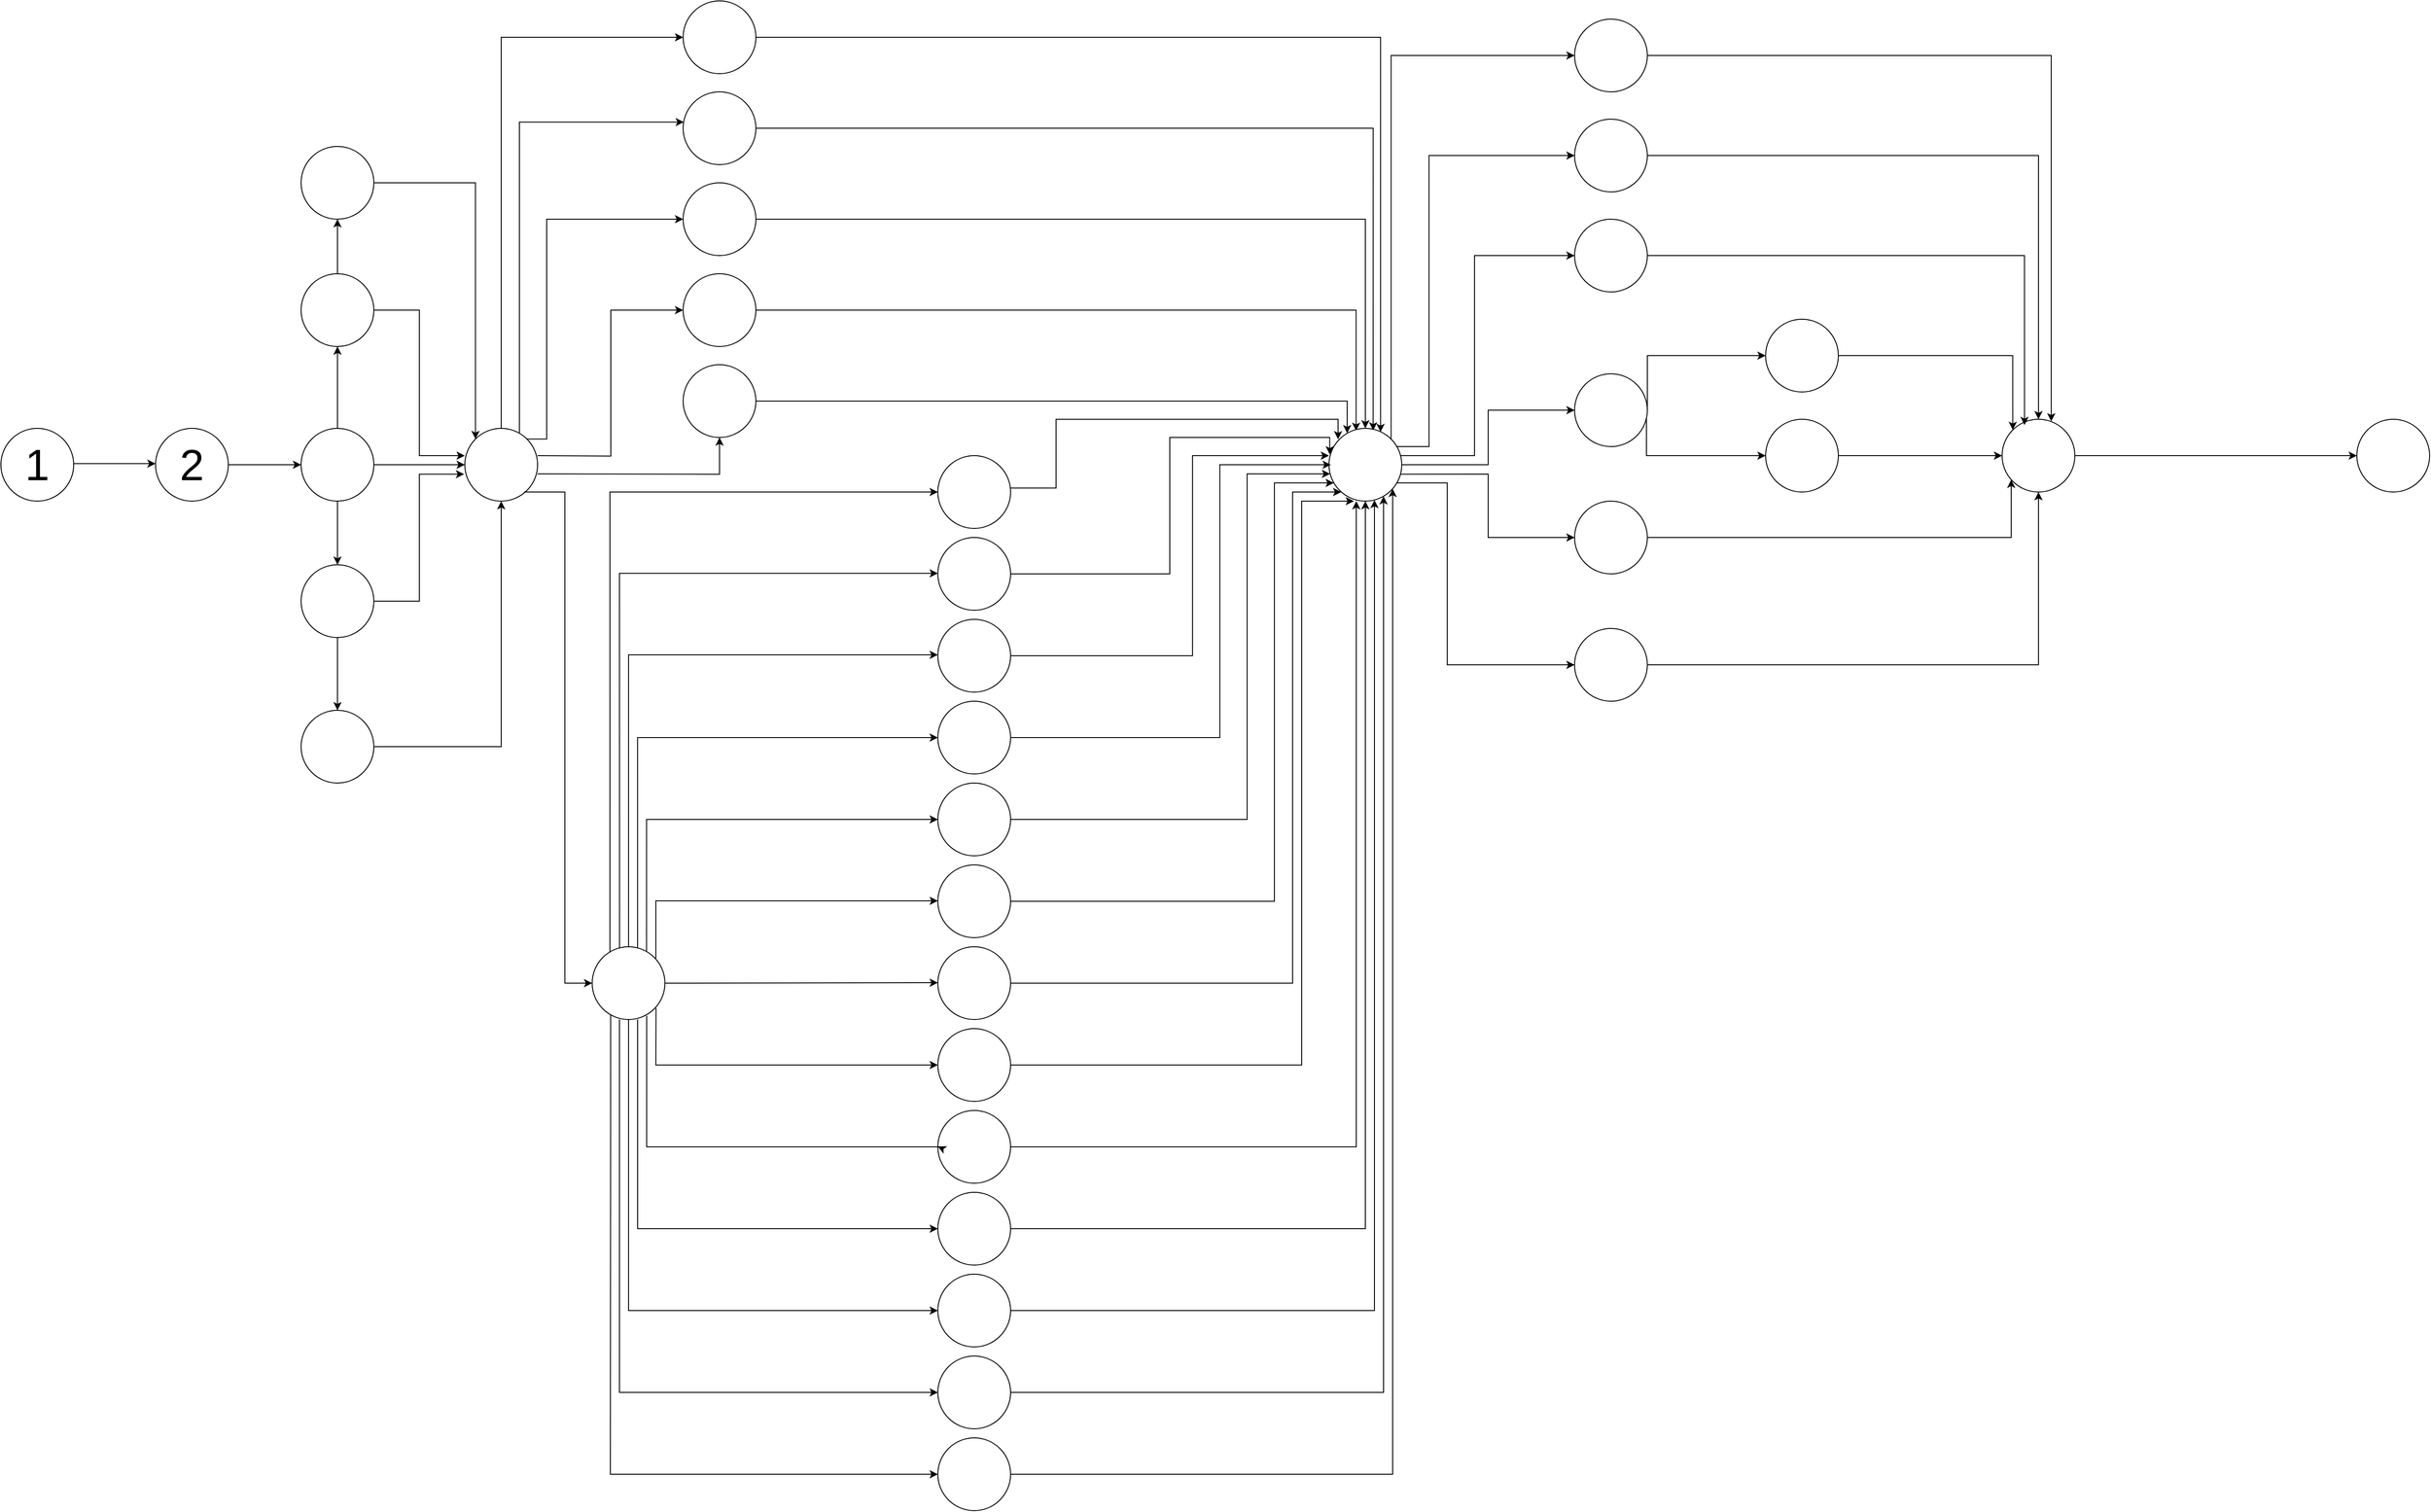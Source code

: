 <mxfile version="22.1.7" type="github">
  <diagram name="Page-1" id="XXb1IejKNrJXjLM5Afj6">
    <mxGraphModel dx="1235" dy="638" grid="1" gridSize="10" guides="1" tooltips="1" connect="1" arrows="1" fold="1" page="1" pageScale="1" pageWidth="3300" pageHeight="4681" math="0" shadow="0">
      <root>
        <mxCell id="0" />
        <mxCell id="1" parent="0" />
        <mxCell id="Bg_qymxzV5IfsE4DtpFk-2" value="" style="endArrow=classic;html=1;rounded=0;" edge="1" parent="1">
          <mxGeometry width="50" height="50" relative="1" as="geometry">
            <mxPoint x="120" y="848.75" as="sourcePoint" />
            <mxPoint x="210" y="848.75" as="targetPoint" />
          </mxGeometry>
        </mxCell>
        <mxCell id="Bg_qymxzV5IfsE4DtpFk-1" value="&lt;font style=&quot;font-size: 48px;&quot;&gt;1&lt;/font&gt;" style="ellipse;whiteSpace=wrap;html=1;aspect=fixed;" vertex="1" parent="1">
          <mxGeometry x="40" y="810" width="80" height="80" as="geometry" />
        </mxCell>
        <mxCell id="Bg_qymxzV5IfsE4DtpFk-44" value="" style="edgeStyle=orthogonalEdgeStyle;rounded=0;orthogonalLoop=1;jettySize=auto;html=1;" edge="1" parent="1" source="Bg_qymxzV5IfsE4DtpFk-3" target="Bg_qymxzV5IfsE4DtpFk-39">
          <mxGeometry relative="1" as="geometry" />
        </mxCell>
        <mxCell id="Bg_qymxzV5IfsE4DtpFk-3" value="&lt;font style=&quot;font-size: 48px;&quot;&gt;2&lt;/font&gt;" style="ellipse;whiteSpace=wrap;html=1;aspect=fixed;" vertex="1" parent="1">
          <mxGeometry x="210" y="810" width="80" height="80" as="geometry" />
        </mxCell>
        <mxCell id="Bg_qymxzV5IfsE4DtpFk-5" value="" style="ellipse;whiteSpace=wrap;html=1;aspect=fixed;" vertex="1" parent="1">
          <mxGeometry x="2630" y="800" width="80" height="80" as="geometry" />
        </mxCell>
        <mxCell id="Bg_qymxzV5IfsE4DtpFk-6" value="" style="ellipse;whiteSpace=wrap;html=1;aspect=fixed;" vertex="1" parent="1">
          <mxGeometry x="1770" y="360" width="80" height="80" as="geometry" />
        </mxCell>
        <mxCell id="Bg_qymxzV5IfsE4DtpFk-112" style="edgeStyle=orthogonalEdgeStyle;rounded=0;orthogonalLoop=1;jettySize=auto;html=1;entryX=0;entryY=0.5;entryDx=0;entryDy=0;" edge="1" parent="1" source="Bg_qymxzV5IfsE4DtpFk-7" target="Bg_qymxzV5IfsE4DtpFk-5">
          <mxGeometry relative="1" as="geometry" />
        </mxCell>
        <mxCell id="Bg_qymxzV5IfsE4DtpFk-7" value="" style="ellipse;whiteSpace=wrap;html=1;aspect=fixed;" vertex="1" parent="1">
          <mxGeometry x="2240" y="800" width="80" height="80" as="geometry" />
        </mxCell>
        <mxCell id="Bg_qymxzV5IfsE4DtpFk-111" style="edgeStyle=orthogonalEdgeStyle;rounded=0;orthogonalLoop=1;jettySize=auto;html=1;entryX=0;entryY=0.5;entryDx=0;entryDy=0;" edge="1" parent="1" source="Bg_qymxzV5IfsE4DtpFk-8" target="Bg_qymxzV5IfsE4DtpFk-7">
          <mxGeometry relative="1" as="geometry" />
        </mxCell>
        <mxCell id="Bg_qymxzV5IfsE4DtpFk-8" value="" style="ellipse;whiteSpace=wrap;html=1;aspect=fixed;" vertex="1" parent="1">
          <mxGeometry x="1980" y="800" width="80" height="80" as="geometry" />
        </mxCell>
        <mxCell id="Bg_qymxzV5IfsE4DtpFk-106" style="edgeStyle=orthogonalEdgeStyle;rounded=0;orthogonalLoop=1;jettySize=auto;html=1;entryX=0;entryY=0;entryDx=0;entryDy=0;" edge="1" parent="1" source="Bg_qymxzV5IfsE4DtpFk-9" target="Bg_qymxzV5IfsE4DtpFk-7">
          <mxGeometry relative="1" as="geometry" />
        </mxCell>
        <mxCell id="Bg_qymxzV5IfsE4DtpFk-9" value="" style="ellipse;whiteSpace=wrap;html=1;aspect=fixed;" vertex="1" parent="1">
          <mxGeometry x="1980" y="690" width="80" height="80" as="geometry" />
        </mxCell>
        <mxCell id="Bg_qymxzV5IfsE4DtpFk-10" value="" style="ellipse;whiteSpace=wrap;html=1;aspect=fixed;" vertex="1" parent="1">
          <mxGeometry x="1770" y="1030" width="80" height="80" as="geometry" />
        </mxCell>
        <mxCell id="Bg_qymxzV5IfsE4DtpFk-109" style="edgeStyle=orthogonalEdgeStyle;rounded=0;orthogonalLoop=1;jettySize=auto;html=1;" edge="1" parent="1" source="Bg_qymxzV5IfsE4DtpFk-11" target="Bg_qymxzV5IfsE4DtpFk-7">
          <mxGeometry relative="1" as="geometry">
            <Array as="points">
              <mxPoint x="2250" y="930" />
            </Array>
          </mxGeometry>
        </mxCell>
        <mxCell id="Bg_qymxzV5IfsE4DtpFk-11" value="" style="ellipse;whiteSpace=wrap;html=1;aspect=fixed;" vertex="1" parent="1">
          <mxGeometry x="1770" y="890" width="80" height="80" as="geometry" />
        </mxCell>
        <mxCell id="Bg_qymxzV5IfsE4DtpFk-101" style="edgeStyle=orthogonalEdgeStyle;rounded=0;orthogonalLoop=1;jettySize=auto;html=1;entryX=0;entryY=0.5;entryDx=0;entryDy=0;exitX=1;exitY=0.5;exitDx=0;exitDy=0;" edge="1" parent="1" source="Bg_qymxzV5IfsE4DtpFk-12" target="Bg_qymxzV5IfsE4DtpFk-9">
          <mxGeometry relative="1" as="geometry">
            <Array as="points">
              <mxPoint x="1850" y="730" />
            </Array>
          </mxGeometry>
        </mxCell>
        <mxCell id="Bg_qymxzV5IfsE4DtpFk-102" style="edgeStyle=orthogonalEdgeStyle;rounded=0;orthogonalLoop=1;jettySize=auto;html=1;entryX=0;entryY=0.5;entryDx=0;entryDy=0;exitX=1;exitY=0.5;exitDx=0;exitDy=0;" edge="1" parent="1" source="Bg_qymxzV5IfsE4DtpFk-12" target="Bg_qymxzV5IfsE4DtpFk-8">
          <mxGeometry relative="1" as="geometry">
            <Array as="points">
              <mxPoint x="1849" y="790" />
              <mxPoint x="1849" y="840" />
            </Array>
          </mxGeometry>
        </mxCell>
        <mxCell id="Bg_qymxzV5IfsE4DtpFk-12" value="" style="ellipse;whiteSpace=wrap;html=1;aspect=fixed;" vertex="1" parent="1">
          <mxGeometry x="1770" y="750" width="80" height="80" as="geometry" />
        </mxCell>
        <mxCell id="Bg_qymxzV5IfsE4DtpFk-13" value="" style="ellipse;whiteSpace=wrap;html=1;aspect=fixed;" vertex="1" parent="1">
          <mxGeometry x="1770" y="580" width="80" height="80" as="geometry" />
        </mxCell>
        <mxCell id="Bg_qymxzV5IfsE4DtpFk-104" style="edgeStyle=orthogonalEdgeStyle;rounded=0;orthogonalLoop=1;jettySize=auto;html=1;entryX=0.5;entryY=0;entryDx=0;entryDy=0;" edge="1" parent="1" source="Bg_qymxzV5IfsE4DtpFk-14" target="Bg_qymxzV5IfsE4DtpFk-7">
          <mxGeometry relative="1" as="geometry" />
        </mxCell>
        <mxCell id="Bg_qymxzV5IfsE4DtpFk-14" value="" style="ellipse;whiteSpace=wrap;html=1;aspect=fixed;" vertex="1" parent="1">
          <mxGeometry x="1770" y="470" width="80" height="80" as="geometry" />
        </mxCell>
        <mxCell id="Bg_qymxzV5IfsE4DtpFk-84" style="edgeStyle=orthogonalEdgeStyle;rounded=0;orthogonalLoop=1;jettySize=auto;html=1;" edge="1" parent="1" source="Bg_qymxzV5IfsE4DtpFk-15" target="Bg_qymxzV5IfsE4DtpFk-36">
          <mxGeometry relative="1" as="geometry">
            <mxPoint x="1540" y="885.077" as="targetPoint" />
            <Array as="points">
              <mxPoint x="1550" y="1780" />
            </Array>
          </mxGeometry>
        </mxCell>
        <mxCell id="Bg_qymxzV5IfsE4DtpFk-15" value="" style="ellipse;whiteSpace=wrap;html=1;aspect=fixed;" vertex="1" parent="1">
          <mxGeometry x="1070" y="1740" width="80" height="80" as="geometry" />
        </mxCell>
        <mxCell id="Bg_qymxzV5IfsE4DtpFk-82" style="edgeStyle=orthogonalEdgeStyle;rounded=0;orthogonalLoop=1;jettySize=auto;html=1;" edge="1" parent="1" source="Bg_qymxzV5IfsE4DtpFk-16" target="Bg_qymxzV5IfsE4DtpFk-36">
          <mxGeometry relative="1" as="geometry">
            <Array as="points">
              <mxPoint x="1570" y="1960" />
            </Array>
          </mxGeometry>
        </mxCell>
        <mxCell id="Bg_qymxzV5IfsE4DtpFk-16" value="" style="ellipse;whiteSpace=wrap;html=1;aspect=fixed;" vertex="1" parent="1">
          <mxGeometry x="1070" y="1920" width="80" height="80" as="geometry" />
        </mxCell>
        <mxCell id="Bg_qymxzV5IfsE4DtpFk-18" value="" style="ellipse;whiteSpace=wrap;html=1;aspect=fixed;" vertex="1" parent="1">
          <mxGeometry x="1070" y="1830" width="80" height="80" as="geometry" />
        </mxCell>
        <mxCell id="Bg_qymxzV5IfsE4DtpFk-85" style="edgeStyle=orthogonalEdgeStyle;rounded=0;orthogonalLoop=1;jettySize=auto;html=1;entryX=0.5;entryY=1;entryDx=0;entryDy=0;" edge="1" parent="1" source="Bg_qymxzV5IfsE4DtpFk-19" target="Bg_qymxzV5IfsE4DtpFk-36">
          <mxGeometry relative="1" as="geometry">
            <mxPoint x="1530" y="890.0" as="targetPoint" />
            <Array as="points">
              <mxPoint x="1540" y="1690" />
            </Array>
          </mxGeometry>
        </mxCell>
        <mxCell id="Bg_qymxzV5IfsE4DtpFk-19" value="" style="ellipse;whiteSpace=wrap;html=1;aspect=fixed;" vertex="1" parent="1">
          <mxGeometry x="1070" y="1650" width="80" height="80" as="geometry" />
        </mxCell>
        <mxCell id="Bg_qymxzV5IfsE4DtpFk-20" value="" style="ellipse;whiteSpace=wrap;html=1;aspect=fixed;" vertex="1" parent="1">
          <mxGeometry x="1070" y="1560" width="80" height="80" as="geometry" />
        </mxCell>
        <mxCell id="Bg_qymxzV5IfsE4DtpFk-21" value="" style="ellipse;whiteSpace=wrap;html=1;aspect=fixed;" vertex="1" parent="1">
          <mxGeometry x="1070" y="1470" width="80" height="80" as="geometry" />
        </mxCell>
        <mxCell id="Bg_qymxzV5IfsE4DtpFk-89" style="edgeStyle=orthogonalEdgeStyle;rounded=0;orthogonalLoop=1;jettySize=auto;html=1;" edge="1" parent="1" source="Bg_qymxzV5IfsE4DtpFk-22" target="Bg_qymxzV5IfsE4DtpFk-36">
          <mxGeometry relative="1" as="geometry">
            <mxPoint x="1470" y="910.0" as="targetPoint" />
            <Array as="points">
              <mxPoint x="1460" y="1420" />
              <mxPoint x="1460" y="880" />
            </Array>
          </mxGeometry>
        </mxCell>
        <mxCell id="Bg_qymxzV5IfsE4DtpFk-22" value="" style="ellipse;whiteSpace=wrap;html=1;aspect=fixed;" vertex="1" parent="1">
          <mxGeometry x="1070" y="1380" width="80" height="80" as="geometry" />
        </mxCell>
        <mxCell id="Bg_qymxzV5IfsE4DtpFk-23" value="" style="ellipse;whiteSpace=wrap;html=1;aspect=fixed;" vertex="1" parent="1">
          <mxGeometry x="1070" y="1290" width="80" height="80" as="geometry" />
        </mxCell>
        <mxCell id="Bg_qymxzV5IfsE4DtpFk-91" style="edgeStyle=orthogonalEdgeStyle;rounded=0;orthogonalLoop=1;jettySize=auto;html=1;" edge="1" parent="1" source="Bg_qymxzV5IfsE4DtpFk-24" target="Bg_qymxzV5IfsE4DtpFk-36">
          <mxGeometry relative="1" as="geometry">
            <Array as="points">
              <mxPoint x="1410" y="1240" />
              <mxPoint x="1410" y="860" />
            </Array>
          </mxGeometry>
        </mxCell>
        <mxCell id="Bg_qymxzV5IfsE4DtpFk-24" value="" style="ellipse;whiteSpace=wrap;html=1;aspect=fixed;" vertex="1" parent="1">
          <mxGeometry x="1070" y="1200" width="80" height="80" as="geometry" />
        </mxCell>
        <mxCell id="Bg_qymxzV5IfsE4DtpFk-25" value="" style="ellipse;whiteSpace=wrap;html=1;aspect=fixed;" vertex="1" parent="1">
          <mxGeometry x="1070" y="1110" width="80" height="80" as="geometry" />
        </mxCell>
        <mxCell id="Bg_qymxzV5IfsE4DtpFk-93" style="edgeStyle=orthogonalEdgeStyle;rounded=0;orthogonalLoop=1;jettySize=auto;html=1;entryX=0;entryY=0.375;entryDx=0;entryDy=0;entryPerimeter=0;" edge="1" parent="1" source="Bg_qymxzV5IfsE4DtpFk-26" target="Bg_qymxzV5IfsE4DtpFk-36">
          <mxGeometry relative="1" as="geometry">
            <mxPoint x="1490" y="860" as="targetPoint" />
            <Array as="points">
              <mxPoint x="1350" y="1060" />
              <mxPoint x="1350" y="840" />
            </Array>
          </mxGeometry>
        </mxCell>
        <mxCell id="Bg_qymxzV5IfsE4DtpFk-26" value="" style="ellipse;whiteSpace=wrap;html=1;aspect=fixed;" vertex="1" parent="1">
          <mxGeometry x="1070" y="1020" width="80" height="80" as="geometry" />
        </mxCell>
        <mxCell id="Bg_qymxzV5IfsE4DtpFk-81" style="edgeStyle=orthogonalEdgeStyle;rounded=0;orthogonalLoop=1;jettySize=auto;html=1;entryX=0.01;entryY=0.358;entryDx=0;entryDy=0;entryPerimeter=0;" edge="1" parent="1" source="Bg_qymxzV5IfsE4DtpFk-27" target="Bg_qymxzV5IfsE4DtpFk-36">
          <mxGeometry relative="1" as="geometry">
            <Array as="points">
              <mxPoint x="1325" y="970" />
              <mxPoint x="1325" y="820" />
              <mxPoint x="1501" y="820" />
            </Array>
          </mxGeometry>
        </mxCell>
        <mxCell id="Bg_qymxzV5IfsE4DtpFk-27" value="" style="ellipse;whiteSpace=wrap;html=1;aspect=fixed;" vertex="1" parent="1">
          <mxGeometry x="1070" y="930" width="80" height="80" as="geometry" />
        </mxCell>
        <mxCell id="Bg_qymxzV5IfsE4DtpFk-28" value="" style="ellipse;whiteSpace=wrap;html=1;aspect=fixed;" vertex="1" parent="1">
          <mxGeometry x="1070" y="840" width="80" height="80" as="geometry" />
        </mxCell>
        <mxCell id="Bg_qymxzV5IfsE4DtpFk-29" value="" style="ellipse;whiteSpace=wrap;html=1;aspect=fixed;" vertex="1" parent="1">
          <mxGeometry x="550" y="810" width="80" height="80" as="geometry" />
        </mxCell>
        <mxCell id="Bg_qymxzV5IfsE4DtpFk-30" value="" style="ellipse;whiteSpace=wrap;html=1;aspect=fixed;" vertex="1" parent="1">
          <mxGeometry x="690" y="1380" width="80" height="80" as="geometry" />
        </mxCell>
        <mxCell id="Bg_qymxzV5IfsE4DtpFk-75" style="edgeStyle=orthogonalEdgeStyle;rounded=0;orthogonalLoop=1;jettySize=auto;html=1;exitX=1;exitY=0.5;exitDx=0;exitDy=0;" edge="1" parent="1" source="Bg_qymxzV5IfsE4DtpFk-31" target="Bg_qymxzV5IfsE4DtpFk-36">
          <mxGeometry relative="1" as="geometry">
            <Array as="points">
              <mxPoint x="1520" y="780" />
            </Array>
          </mxGeometry>
        </mxCell>
        <mxCell id="Bg_qymxzV5IfsE4DtpFk-31" value="" style="ellipse;whiteSpace=wrap;html=1;aspect=fixed;" vertex="1" parent="1">
          <mxGeometry x="790" y="740" width="80" height="80" as="geometry" />
        </mxCell>
        <mxCell id="Bg_qymxzV5IfsE4DtpFk-77" style="edgeStyle=orthogonalEdgeStyle;rounded=0;orthogonalLoop=1;jettySize=auto;html=1;entryX=0.373;entryY=0.034;entryDx=0;entryDy=0;entryPerimeter=0;" edge="1" parent="1" source="Bg_qymxzV5IfsE4DtpFk-32" target="Bg_qymxzV5IfsE4DtpFk-36">
          <mxGeometry relative="1" as="geometry" />
        </mxCell>
        <mxCell id="Bg_qymxzV5IfsE4DtpFk-32" value="" style="ellipse;whiteSpace=wrap;html=1;aspect=fixed;" vertex="1" parent="1">
          <mxGeometry x="790" y="640" width="80" height="80" as="geometry" />
        </mxCell>
        <mxCell id="Bg_qymxzV5IfsE4DtpFk-78" style="edgeStyle=orthogonalEdgeStyle;rounded=0;orthogonalLoop=1;jettySize=auto;html=1;" edge="1" parent="1" source="Bg_qymxzV5IfsE4DtpFk-33" target="Bg_qymxzV5IfsE4DtpFk-36">
          <mxGeometry relative="1" as="geometry" />
        </mxCell>
        <mxCell id="Bg_qymxzV5IfsE4DtpFk-33" value="" style="ellipse;whiteSpace=wrap;html=1;aspect=fixed;" vertex="1" parent="1">
          <mxGeometry x="790" y="540" width="80" height="80" as="geometry" />
        </mxCell>
        <mxCell id="Bg_qymxzV5IfsE4DtpFk-79" style="edgeStyle=orthogonalEdgeStyle;rounded=0;orthogonalLoop=1;jettySize=auto;html=1;entryX=0.607;entryY=0.029;entryDx=0;entryDy=0;entryPerimeter=0;" edge="1" parent="1" source="Bg_qymxzV5IfsE4DtpFk-34" target="Bg_qymxzV5IfsE4DtpFk-36">
          <mxGeometry relative="1" as="geometry">
            <mxPoint x="1530" y="800.0" as="targetPoint" />
          </mxGeometry>
        </mxCell>
        <mxCell id="Bg_qymxzV5IfsE4DtpFk-34" value="" style="ellipse;whiteSpace=wrap;html=1;aspect=fixed;" vertex="1" parent="1">
          <mxGeometry x="790" y="440" width="80" height="80" as="geometry" />
        </mxCell>
        <mxCell id="Bg_qymxzV5IfsE4DtpFk-35" value="" style="ellipse;whiteSpace=wrap;html=1;aspect=fixed;" vertex="1" parent="1">
          <mxGeometry x="790" y="340" width="80" height="80" as="geometry" />
        </mxCell>
        <mxCell id="Bg_qymxzV5IfsE4DtpFk-94" style="edgeStyle=orthogonalEdgeStyle;rounded=0;orthogonalLoop=1;jettySize=auto;html=1;entryX=0;entryY=0.5;entryDx=0;entryDy=0;" edge="1" parent="1" source="Bg_qymxzV5IfsE4DtpFk-36" target="Bg_qymxzV5IfsE4DtpFk-12">
          <mxGeometry relative="1" as="geometry" />
        </mxCell>
        <mxCell id="Bg_qymxzV5IfsE4DtpFk-95" style="edgeStyle=orthogonalEdgeStyle;rounded=0;orthogonalLoop=1;jettySize=auto;html=1;exitX=1;exitY=0;exitDx=0;exitDy=0;entryX=0;entryY=0.5;entryDx=0;entryDy=0;" edge="1" parent="1" source="Bg_qymxzV5IfsE4DtpFk-36" target="Bg_qymxzV5IfsE4DtpFk-13">
          <mxGeometry relative="1" as="geometry">
            <Array as="points">
              <mxPoint x="1568" y="840" />
              <mxPoint x="1660" y="840" />
              <mxPoint x="1660" y="620" />
            </Array>
          </mxGeometry>
        </mxCell>
        <mxCell id="Bg_qymxzV5IfsE4DtpFk-98" style="edgeStyle=orthogonalEdgeStyle;rounded=0;orthogonalLoop=1;jettySize=auto;html=1;exitX=0.98;exitY=0.629;exitDx=0;exitDy=0;entryX=0;entryY=0.5;entryDx=0;entryDy=0;exitPerimeter=0;" edge="1" parent="1" source="Bg_qymxzV5IfsE4DtpFk-36" target="Bg_qymxzV5IfsE4DtpFk-11">
          <mxGeometry relative="1" as="geometry" />
        </mxCell>
        <mxCell id="Bg_qymxzV5IfsE4DtpFk-99" style="edgeStyle=orthogonalEdgeStyle;rounded=0;orthogonalLoop=1;jettySize=auto;html=1;entryX=0;entryY=0.5;entryDx=0;entryDy=0;" edge="1" parent="1" source="Bg_qymxzV5IfsE4DtpFk-36" target="Bg_qymxzV5IfsE4DtpFk-10">
          <mxGeometry relative="1" as="geometry">
            <Array as="points">
              <mxPoint x="1630" y="870" />
              <mxPoint x="1630" y="1070" />
            </Array>
          </mxGeometry>
        </mxCell>
        <mxCell id="Bg_qymxzV5IfsE4DtpFk-36" value="" style="ellipse;whiteSpace=wrap;html=1;aspect=fixed;" vertex="1" parent="1">
          <mxGeometry x="1500" y="810" width="80" height="80" as="geometry" />
        </mxCell>
        <mxCell id="Bg_qymxzV5IfsE4DtpFk-116" style="edgeStyle=orthogonalEdgeStyle;rounded=0;orthogonalLoop=1;jettySize=auto;html=1;entryX=0.5;entryY=1;entryDx=0;entryDy=0;" edge="1" parent="1" source="Bg_qymxzV5IfsE4DtpFk-37" target="Bg_qymxzV5IfsE4DtpFk-29">
          <mxGeometry relative="1" as="geometry" />
        </mxCell>
        <mxCell id="Bg_qymxzV5IfsE4DtpFk-37" value="" style="ellipse;whiteSpace=wrap;html=1;aspect=fixed;" vertex="1" parent="1">
          <mxGeometry x="370" y="1120" width="80" height="80" as="geometry" />
        </mxCell>
        <mxCell id="Bg_qymxzV5IfsE4DtpFk-48" value="" style="edgeStyle=orthogonalEdgeStyle;rounded=0;orthogonalLoop=1;jettySize=auto;html=1;" edge="1" parent="1" source="Bg_qymxzV5IfsE4DtpFk-38" target="Bg_qymxzV5IfsE4DtpFk-37">
          <mxGeometry relative="1" as="geometry" />
        </mxCell>
        <mxCell id="Bg_qymxzV5IfsE4DtpFk-38" value="" style="ellipse;whiteSpace=wrap;html=1;aspect=fixed;" vertex="1" parent="1">
          <mxGeometry x="370" y="960" width="80" height="80" as="geometry" />
        </mxCell>
        <mxCell id="Bg_qymxzV5IfsE4DtpFk-45" value="" style="edgeStyle=orthogonalEdgeStyle;rounded=0;orthogonalLoop=1;jettySize=auto;html=1;" edge="1" parent="1" source="Bg_qymxzV5IfsE4DtpFk-39" target="Bg_qymxzV5IfsE4DtpFk-40">
          <mxGeometry relative="1" as="geometry" />
        </mxCell>
        <mxCell id="Bg_qymxzV5IfsE4DtpFk-47" value="" style="edgeStyle=orthogonalEdgeStyle;rounded=0;orthogonalLoop=1;jettySize=auto;html=1;" edge="1" parent="1" source="Bg_qymxzV5IfsE4DtpFk-39" target="Bg_qymxzV5IfsE4DtpFk-38">
          <mxGeometry relative="1" as="geometry" />
        </mxCell>
        <mxCell id="Bg_qymxzV5IfsE4DtpFk-49" value="" style="edgeStyle=orthogonalEdgeStyle;rounded=0;orthogonalLoop=1;jettySize=auto;html=1;" edge="1" parent="1" source="Bg_qymxzV5IfsE4DtpFk-39" target="Bg_qymxzV5IfsE4DtpFk-29">
          <mxGeometry relative="1" as="geometry" />
        </mxCell>
        <mxCell id="Bg_qymxzV5IfsE4DtpFk-39" value="" style="ellipse;whiteSpace=wrap;html=1;aspect=fixed;" vertex="1" parent="1">
          <mxGeometry x="370" y="810" width="80" height="80" as="geometry" />
        </mxCell>
        <mxCell id="Bg_qymxzV5IfsE4DtpFk-46" value="" style="edgeStyle=orthogonalEdgeStyle;rounded=0;orthogonalLoop=1;jettySize=auto;html=1;" edge="1" parent="1" source="Bg_qymxzV5IfsE4DtpFk-40" target="Bg_qymxzV5IfsE4DtpFk-41">
          <mxGeometry relative="1" as="geometry" />
        </mxCell>
        <mxCell id="Bg_qymxzV5IfsE4DtpFk-40" value="" style="ellipse;whiteSpace=wrap;html=1;aspect=fixed;" vertex="1" parent="1">
          <mxGeometry x="370" y="640" width="80" height="80" as="geometry" />
        </mxCell>
        <mxCell id="Bg_qymxzV5IfsE4DtpFk-114" style="edgeStyle=orthogonalEdgeStyle;rounded=0;orthogonalLoop=1;jettySize=auto;html=1;entryX=0;entryY=0;entryDx=0;entryDy=0;" edge="1" parent="1" source="Bg_qymxzV5IfsE4DtpFk-41" target="Bg_qymxzV5IfsE4DtpFk-29">
          <mxGeometry relative="1" as="geometry" />
        </mxCell>
        <mxCell id="Bg_qymxzV5IfsE4DtpFk-41" value="" style="ellipse;whiteSpace=wrap;html=1;aspect=fixed;" vertex="1" parent="1">
          <mxGeometry x="370" y="500" width="80" height="80" as="geometry" />
        </mxCell>
        <mxCell id="Bg_qymxzV5IfsE4DtpFk-50" value="" style="edgeStyle=orthogonalEdgeStyle;rounded=0;orthogonalLoop=1;jettySize=auto;html=1;entryX=0;entryY=0.5;entryDx=0;entryDy=0;exitX=0.5;exitY=0;exitDx=0;exitDy=0;" edge="1" parent="1" source="Bg_qymxzV5IfsE4DtpFk-29" target="Bg_qymxzV5IfsE4DtpFk-35">
          <mxGeometry relative="1" as="geometry">
            <mxPoint x="580" y="804.16" as="sourcePoint" />
            <mxPoint x="780" y="385.83" as="targetPoint" />
            <Array as="points">
              <mxPoint x="590" y="380" />
            </Array>
          </mxGeometry>
        </mxCell>
        <mxCell id="Bg_qymxzV5IfsE4DtpFk-51" value="" style="edgeStyle=orthogonalEdgeStyle;rounded=0;orthogonalLoop=1;jettySize=auto;html=1;entryX=0;entryY=0.5;entryDx=0;entryDy=0;exitX=1;exitY=0;exitDx=0;exitDy=0;" edge="1" parent="1" source="Bg_qymxzV5IfsE4DtpFk-29" target="Bg_qymxzV5IfsE4DtpFk-33">
          <mxGeometry relative="1" as="geometry">
            <mxPoint x="610" y="808.33" as="sourcePoint" />
            <mxPoint x="710" y="808.33" as="targetPoint" />
            <Array as="points">
              <mxPoint x="640" y="822" />
              <mxPoint x="640" y="580" />
            </Array>
          </mxGeometry>
        </mxCell>
        <mxCell id="Bg_qymxzV5IfsE4DtpFk-52" value="" style="edgeStyle=orthogonalEdgeStyle;rounded=0;orthogonalLoop=1;jettySize=auto;html=1;entryX=0;entryY=0.5;entryDx=0;entryDy=0;" edge="1" parent="1" target="Bg_qymxzV5IfsE4DtpFk-32">
          <mxGeometry relative="1" as="geometry">
            <mxPoint x="630" y="840" as="sourcePoint" />
            <mxPoint x="730" y="840" as="targetPoint" />
          </mxGeometry>
        </mxCell>
        <mxCell id="Bg_qymxzV5IfsE4DtpFk-53" value="" style="edgeStyle=orthogonalEdgeStyle;rounded=0;orthogonalLoop=1;jettySize=auto;html=1;entryX=0.5;entryY=1;entryDx=0;entryDy=0;" edge="1" parent="1" target="Bg_qymxzV5IfsE4DtpFk-31">
          <mxGeometry relative="1" as="geometry">
            <mxPoint x="630" y="860" as="sourcePoint" />
            <mxPoint x="730" y="860" as="targetPoint" />
          </mxGeometry>
        </mxCell>
        <mxCell id="Bg_qymxzV5IfsE4DtpFk-54" value="" style="edgeStyle=orthogonalEdgeStyle;rounded=0;orthogonalLoop=1;jettySize=auto;html=1;entryX=0.01;entryY=0.415;entryDx=0;entryDy=0;entryPerimeter=0;" edge="1" parent="1" source="Bg_qymxzV5IfsE4DtpFk-29" target="Bg_qymxzV5IfsE4DtpFk-34">
          <mxGeometry relative="1" as="geometry">
            <mxPoint x="600" y="810" as="sourcePoint" />
            <mxPoint x="700" y="810" as="targetPoint" />
            <Array as="points">
              <mxPoint x="610" y="473" />
            </Array>
          </mxGeometry>
        </mxCell>
        <mxCell id="Bg_qymxzV5IfsE4DtpFk-55" value="" style="edgeStyle=orthogonalEdgeStyle;rounded=0;orthogonalLoop=1;jettySize=auto;html=1;exitX=0.813;exitY=0.875;exitDx=0;exitDy=0;exitPerimeter=0;entryX=0;entryY=0.5;entryDx=0;entryDy=0;" edge="1" parent="1" source="Bg_qymxzV5IfsE4DtpFk-29" target="Bg_qymxzV5IfsE4DtpFk-30">
          <mxGeometry relative="1" as="geometry">
            <mxPoint x="620" y="880" as="sourcePoint" />
            <mxPoint x="720" y="880" as="targetPoint" />
          </mxGeometry>
        </mxCell>
        <mxCell id="Bg_qymxzV5IfsE4DtpFk-56" value="" style="edgeStyle=orthogonalEdgeStyle;rounded=0;orthogonalLoop=1;jettySize=auto;html=1;entryX=0;entryY=0.5;entryDx=0;entryDy=0;exitX=0.244;exitY=0.079;exitDx=0;exitDy=0;exitPerimeter=0;" edge="1" parent="1" source="Bg_qymxzV5IfsE4DtpFk-30" target="Bg_qymxzV5IfsE4DtpFk-28">
          <mxGeometry relative="1" as="geometry">
            <mxPoint x="720" y="1380" as="sourcePoint" />
            <mxPoint x="820" y="1380" as="targetPoint" />
            <Array as="points">
              <mxPoint x="710" y="880" />
            </Array>
          </mxGeometry>
        </mxCell>
        <mxCell id="Bg_qymxzV5IfsE4DtpFk-57" value="" style="edgeStyle=orthogonalEdgeStyle;rounded=0;orthogonalLoop=1;jettySize=auto;html=1;exitX=0.624;exitY=0.014;exitDx=0;exitDy=0;exitPerimeter=0;" edge="1" parent="1" source="Bg_qymxzV5IfsE4DtpFk-30">
          <mxGeometry relative="1" as="geometry">
            <mxPoint x="740" y="1380" as="sourcePoint" />
            <mxPoint x="1070" y="1150" as="targetPoint" />
            <Array as="points">
              <mxPoint x="740" y="1150" />
            </Array>
          </mxGeometry>
        </mxCell>
        <mxCell id="Bg_qymxzV5IfsE4DtpFk-58" value="" style="edgeStyle=orthogonalEdgeStyle;rounded=0;orthogonalLoop=1;jettySize=auto;html=1;exitX=0.875;exitY=0.159;exitDx=0;exitDy=0;exitPerimeter=0;" edge="1" parent="1" source="Bg_qymxzV5IfsE4DtpFk-30">
          <mxGeometry relative="1" as="geometry">
            <mxPoint x="970" y="1329.52" as="sourcePoint" />
            <mxPoint x="1070" y="1329.52" as="targetPoint" />
            <Array as="points">
              <mxPoint x="760" y="1329" />
            </Array>
          </mxGeometry>
        </mxCell>
        <mxCell id="Bg_qymxzV5IfsE4DtpFk-59" value="" style="edgeStyle=orthogonalEdgeStyle;rounded=0;orthogonalLoop=1;jettySize=auto;html=1;exitX=0.747;exitY=0.069;exitDx=0;exitDy=0;exitPerimeter=0;" edge="1" parent="1" source="Bg_qymxzV5IfsE4DtpFk-30">
          <mxGeometry relative="1" as="geometry">
            <mxPoint x="970" y="1239.52" as="sourcePoint" />
            <mxPoint x="1070" y="1239.52" as="targetPoint" />
            <Array as="points">
              <mxPoint x="750" y="1240" />
              <mxPoint x="1070" y="1240" />
            </Array>
          </mxGeometry>
        </mxCell>
        <mxCell id="Bg_qymxzV5IfsE4DtpFk-60" value="" style="edgeStyle=orthogonalEdgeStyle;rounded=0;orthogonalLoop=1;jettySize=auto;html=1;exitX=1;exitY=0.5;exitDx=0;exitDy=0;" edge="1" parent="1" source="Bg_qymxzV5IfsE4DtpFk-30">
          <mxGeometry relative="1" as="geometry">
            <mxPoint x="970" y="1419.52" as="sourcePoint" />
            <mxPoint x="1070" y="1419.52" as="targetPoint" />
          </mxGeometry>
        </mxCell>
        <mxCell id="Bg_qymxzV5IfsE4DtpFk-61" value="" style="edgeStyle=orthogonalEdgeStyle;rounded=0;orthogonalLoop=1;jettySize=auto;html=1;exitX=0.5;exitY=0;exitDx=0;exitDy=0;entryX=0.125;entryY=0.488;entryDx=0;entryDy=0;entryPerimeter=0;" edge="1" parent="1" source="Bg_qymxzV5IfsE4DtpFk-30">
          <mxGeometry relative="1" as="geometry">
            <mxPoint x="748.284" y="1391.716" as="sourcePoint" />
            <mxPoint x="1070" y="1059.04" as="targetPoint" />
            <Array as="points">
              <mxPoint x="730" y="1380" />
              <mxPoint x="730" y="1059" />
            </Array>
          </mxGeometry>
        </mxCell>
        <mxCell id="Bg_qymxzV5IfsE4DtpFk-62" value="" style="edgeStyle=orthogonalEdgeStyle;rounded=0;orthogonalLoop=1;jettySize=auto;html=1;exitX=0.376;exitY=0.021;exitDx=0;exitDy=0;exitPerimeter=0;" edge="1" parent="1" source="Bg_qymxzV5IfsE4DtpFk-30">
          <mxGeometry relative="1" as="geometry">
            <mxPoint x="970" y="969.38" as="sourcePoint" />
            <mxPoint x="1070" y="969.38" as="targetPoint" />
            <Array as="points">
              <mxPoint x="720" y="1380" />
              <mxPoint x="720" y="969" />
            </Array>
          </mxGeometry>
        </mxCell>
        <mxCell id="Bg_qymxzV5IfsE4DtpFk-63" value="" style="edgeStyle=orthogonalEdgeStyle;rounded=0;orthogonalLoop=1;jettySize=auto;html=1;entryX=0;entryY=0.5;entryDx=0;entryDy=0;exitX=0.877;exitY=0.84;exitDx=0;exitDy=0;exitPerimeter=0;" edge="1" parent="1" source="Bg_qymxzV5IfsE4DtpFk-30" target="Bg_qymxzV5IfsE4DtpFk-21">
          <mxGeometry relative="1" as="geometry">
            <mxPoint x="760" y="1450" as="sourcePoint" />
            <mxPoint x="1046.11" y="1509.52" as="targetPoint" />
            <Array as="points">
              <mxPoint x="760" y="1450" />
              <mxPoint x="760" y="1450" />
              <mxPoint x="760" y="1510" />
            </Array>
          </mxGeometry>
        </mxCell>
        <mxCell id="Bg_qymxzV5IfsE4DtpFk-64" value="" style="edgeStyle=orthogonalEdgeStyle;rounded=0;orthogonalLoop=1;jettySize=auto;html=1;exitX=0.749;exitY=0.949;exitDx=0;exitDy=0;exitPerimeter=0;" edge="1" parent="1" source="Bg_qymxzV5IfsE4DtpFk-30">
          <mxGeometry relative="1" as="geometry">
            <mxPoint x="970" y="1599.52" as="sourcePoint" />
            <mxPoint x="1070" y="1599.52" as="targetPoint" />
            <Array as="points">
              <mxPoint x="750" y="1600" />
              <mxPoint x="1071" y="1600" />
            </Array>
          </mxGeometry>
        </mxCell>
        <mxCell id="Bg_qymxzV5IfsE4DtpFk-71" value="" style="edgeStyle=orthogonalEdgeStyle;rounded=0;orthogonalLoop=1;jettySize=auto;html=1;exitX=0.749;exitY=0.949;exitDx=0;exitDy=0;exitPerimeter=0;entryX=0;entryY=0.5;entryDx=0;entryDy=0;" edge="1" parent="1" target="Bg_qymxzV5IfsE4DtpFk-19">
          <mxGeometry relative="1" as="geometry">
            <mxPoint x="740" y="1460" as="sourcePoint" />
            <mxPoint x="1060" y="1603.52" as="targetPoint" />
            <Array as="points">
              <mxPoint x="740" y="1690" />
            </Array>
          </mxGeometry>
        </mxCell>
        <mxCell id="Bg_qymxzV5IfsE4DtpFk-72" value="" style="edgeStyle=orthogonalEdgeStyle;rounded=0;orthogonalLoop=1;jettySize=auto;html=1;entryX=0;entryY=0.5;entryDx=0;entryDy=0;exitX=0.5;exitY=1;exitDx=0;exitDy=0;" edge="1" parent="1" source="Bg_qymxzV5IfsE4DtpFk-30">
          <mxGeometry relative="1" as="geometry">
            <mxPoint x="730" y="1510" as="sourcePoint" />
            <mxPoint x="1070" y="1780" as="targetPoint" />
            <Array as="points">
              <mxPoint x="730" y="1780" />
            </Array>
          </mxGeometry>
        </mxCell>
        <mxCell id="Bg_qymxzV5IfsE4DtpFk-73" value="" style="edgeStyle=orthogonalEdgeStyle;rounded=0;orthogonalLoop=1;jettySize=auto;html=1;entryX=0;entryY=0.5;entryDx=0;entryDy=0;" edge="1" parent="1" target="Bg_qymxzV5IfsE4DtpFk-18">
          <mxGeometry relative="1" as="geometry">
            <mxPoint x="720" y="1460" as="sourcePoint" />
            <mxPoint x="1060" y="1830" as="targetPoint" />
            <Array as="points">
              <mxPoint x="720" y="1870" />
            </Array>
          </mxGeometry>
        </mxCell>
        <mxCell id="Bg_qymxzV5IfsE4DtpFk-74" value="" style="edgeStyle=orthogonalEdgeStyle;rounded=0;orthogonalLoop=1;jettySize=auto;html=1;entryX=0;entryY=0.5;entryDx=0;entryDy=0;exitX=0.254;exitY=0.933;exitDx=0;exitDy=0;exitPerimeter=0;" edge="1" parent="1" source="Bg_qymxzV5IfsE4DtpFk-30" target="Bg_qymxzV5IfsE4DtpFk-16">
          <mxGeometry relative="1" as="geometry">
            <mxPoint x="700" y="1550" as="sourcePoint" />
            <mxPoint x="1050" y="1960" as="targetPoint" />
            <Array as="points">
              <mxPoint x="710" y="1550" />
              <mxPoint x="710" y="1960" />
            </Array>
          </mxGeometry>
        </mxCell>
        <mxCell id="Bg_qymxzV5IfsE4DtpFk-76" style="edgeStyle=orthogonalEdgeStyle;rounded=0;orthogonalLoop=1;jettySize=auto;html=1;exitX=1;exitY=0.5;exitDx=0;exitDy=0;" edge="1" parent="1">
          <mxGeometry relative="1" as="geometry">
            <mxPoint x="1150" y="875.62" as="sourcePoint" />
            <mxPoint x="1510" y="822" as="targetPoint" />
            <Array as="points">
              <mxPoint x="1200" y="876" />
              <mxPoint x="1200" y="800" />
              <mxPoint x="1510" y="800" />
              <mxPoint x="1510" y="822" />
            </Array>
          </mxGeometry>
        </mxCell>
        <mxCell id="Bg_qymxzV5IfsE4DtpFk-80" style="edgeStyle=orthogonalEdgeStyle;rounded=0;orthogonalLoop=1;jettySize=auto;html=1;entryX=0.709;entryY=0.05;entryDx=0;entryDy=0;entryPerimeter=0;" edge="1" parent="1" source="Bg_qymxzV5IfsE4DtpFk-35" target="Bg_qymxzV5IfsE4DtpFk-36">
          <mxGeometry relative="1" as="geometry" />
        </mxCell>
        <mxCell id="Bg_qymxzV5IfsE4DtpFk-83" style="edgeStyle=orthogonalEdgeStyle;rounded=0;orthogonalLoop=1;jettySize=auto;html=1;" edge="1" parent="1" source="Bg_qymxzV5IfsE4DtpFk-18" target="Bg_qymxzV5IfsE4DtpFk-36">
          <mxGeometry relative="1" as="geometry">
            <Array as="points">
              <mxPoint x="1560" y="1870" />
            </Array>
          </mxGeometry>
        </mxCell>
        <mxCell id="Bg_qymxzV5IfsE4DtpFk-87" style="edgeStyle=orthogonalEdgeStyle;rounded=0;orthogonalLoop=1;jettySize=auto;html=1;" edge="1" parent="1" source="Bg_qymxzV5IfsE4DtpFk-20">
          <mxGeometry relative="1" as="geometry">
            <mxPoint x="1530" y="890" as="targetPoint" />
            <Array as="points">
              <mxPoint x="1530" y="1600" />
              <mxPoint x="1530" y="890" />
            </Array>
          </mxGeometry>
        </mxCell>
        <mxCell id="Bg_qymxzV5IfsE4DtpFk-88" style="edgeStyle=orthogonalEdgeStyle;rounded=0;orthogonalLoop=1;jettySize=auto;html=1;entryX=0.343;entryY=1;entryDx=0;entryDy=0;entryPerimeter=0;" edge="1" parent="1" source="Bg_qymxzV5IfsE4DtpFk-21" target="Bg_qymxzV5IfsE4DtpFk-36">
          <mxGeometry relative="1" as="geometry">
            <Array as="points">
              <mxPoint x="1470" y="1510" />
              <mxPoint x="1470" y="890" />
            </Array>
          </mxGeometry>
        </mxCell>
        <mxCell id="Bg_qymxzV5IfsE4DtpFk-90" style="edgeStyle=orthogonalEdgeStyle;rounded=0;orthogonalLoop=1;jettySize=auto;html=1;" edge="1" parent="1" source="Bg_qymxzV5IfsE4DtpFk-23" target="Bg_qymxzV5IfsE4DtpFk-36">
          <mxGeometry relative="1" as="geometry">
            <Array as="points">
              <mxPoint x="1440" y="1330" />
              <mxPoint x="1440" y="870" />
            </Array>
          </mxGeometry>
        </mxCell>
        <mxCell id="Bg_qymxzV5IfsE4DtpFk-92" style="edgeStyle=orthogonalEdgeStyle;rounded=0;orthogonalLoop=1;jettySize=auto;html=1;" edge="1" parent="1" source="Bg_qymxzV5IfsE4DtpFk-25">
          <mxGeometry relative="1" as="geometry">
            <mxPoint x="1502" y="850" as="targetPoint" />
            <Array as="points">
              <mxPoint x="1380" y="1150" />
              <mxPoint x="1380" y="850" />
              <mxPoint x="1502" y="850" />
            </Array>
          </mxGeometry>
        </mxCell>
        <mxCell id="Bg_qymxzV5IfsE4DtpFk-96" style="edgeStyle=orthogonalEdgeStyle;rounded=0;orthogonalLoop=1;jettySize=auto;html=1;exitX=1;exitY=0;exitDx=0;exitDy=0;entryX=0;entryY=0.5;entryDx=0;entryDy=0;" edge="1" parent="1" source="Bg_qymxzV5IfsE4DtpFk-36">
          <mxGeometry relative="1" as="geometry">
            <mxPoint x="1568" y="602" as="sourcePoint" />
            <mxPoint x="1770" y="400" as="targetPoint" />
            <Array as="points">
              <mxPoint x="1568" y="400" />
            </Array>
          </mxGeometry>
        </mxCell>
        <mxCell id="Bg_qymxzV5IfsE4DtpFk-97" style="edgeStyle=orthogonalEdgeStyle;rounded=0;orthogonalLoop=1;jettySize=auto;html=1;entryX=0;entryY=0.5;entryDx=0;entryDy=0;" edge="1" parent="1" source="Bg_qymxzV5IfsE4DtpFk-36">
          <mxGeometry relative="1" as="geometry">
            <mxPoint x="1568" y="712" as="sourcePoint" />
            <mxPoint x="1770" y="510" as="targetPoint" />
            <Array as="points">
              <mxPoint x="1610" y="830" />
              <mxPoint x="1610" y="510" />
            </Array>
          </mxGeometry>
        </mxCell>
        <mxCell id="Bg_qymxzV5IfsE4DtpFk-103" style="edgeStyle=orthogonalEdgeStyle;rounded=0;orthogonalLoop=1;jettySize=auto;html=1;entryX=0.675;entryY=0.029;entryDx=0;entryDy=0;entryPerimeter=0;" edge="1" parent="1" source="Bg_qymxzV5IfsE4DtpFk-6" target="Bg_qymxzV5IfsE4DtpFk-7">
          <mxGeometry relative="1" as="geometry" />
        </mxCell>
        <mxCell id="Bg_qymxzV5IfsE4DtpFk-105" style="edgeStyle=orthogonalEdgeStyle;rounded=0;orthogonalLoop=1;jettySize=auto;html=1;entryX=0.308;entryY=0.079;entryDx=0;entryDy=0;entryPerimeter=0;" edge="1" parent="1" source="Bg_qymxzV5IfsE4DtpFk-13" target="Bg_qymxzV5IfsE4DtpFk-7">
          <mxGeometry relative="1" as="geometry" />
        </mxCell>
        <mxCell id="Bg_qymxzV5IfsE4DtpFk-110" style="edgeStyle=orthogonalEdgeStyle;rounded=0;orthogonalLoop=1;jettySize=auto;html=1;" edge="1" parent="1" source="Bg_qymxzV5IfsE4DtpFk-10" target="Bg_qymxzV5IfsE4DtpFk-7">
          <mxGeometry relative="1" as="geometry">
            <Array as="points">
              <mxPoint x="2280" y="1070" />
            </Array>
          </mxGeometry>
        </mxCell>
        <mxCell id="Bg_qymxzV5IfsE4DtpFk-113" style="edgeStyle=orthogonalEdgeStyle;rounded=0;orthogonalLoop=1;jettySize=auto;html=1;entryX=0;entryY=0.375;entryDx=0;entryDy=0;entryPerimeter=0;" edge="1" parent="1" source="Bg_qymxzV5IfsE4DtpFk-40" target="Bg_qymxzV5IfsE4DtpFk-29">
          <mxGeometry relative="1" as="geometry" />
        </mxCell>
        <mxCell id="Bg_qymxzV5IfsE4DtpFk-115" style="edgeStyle=orthogonalEdgeStyle;rounded=0;orthogonalLoop=1;jettySize=auto;html=1;entryX=-0.01;entryY=0.63;entryDx=0;entryDy=0;entryPerimeter=0;" edge="1" parent="1" source="Bg_qymxzV5IfsE4DtpFk-38" target="Bg_qymxzV5IfsE4DtpFk-29">
          <mxGeometry relative="1" as="geometry" />
        </mxCell>
      </root>
    </mxGraphModel>
  </diagram>
</mxfile>
